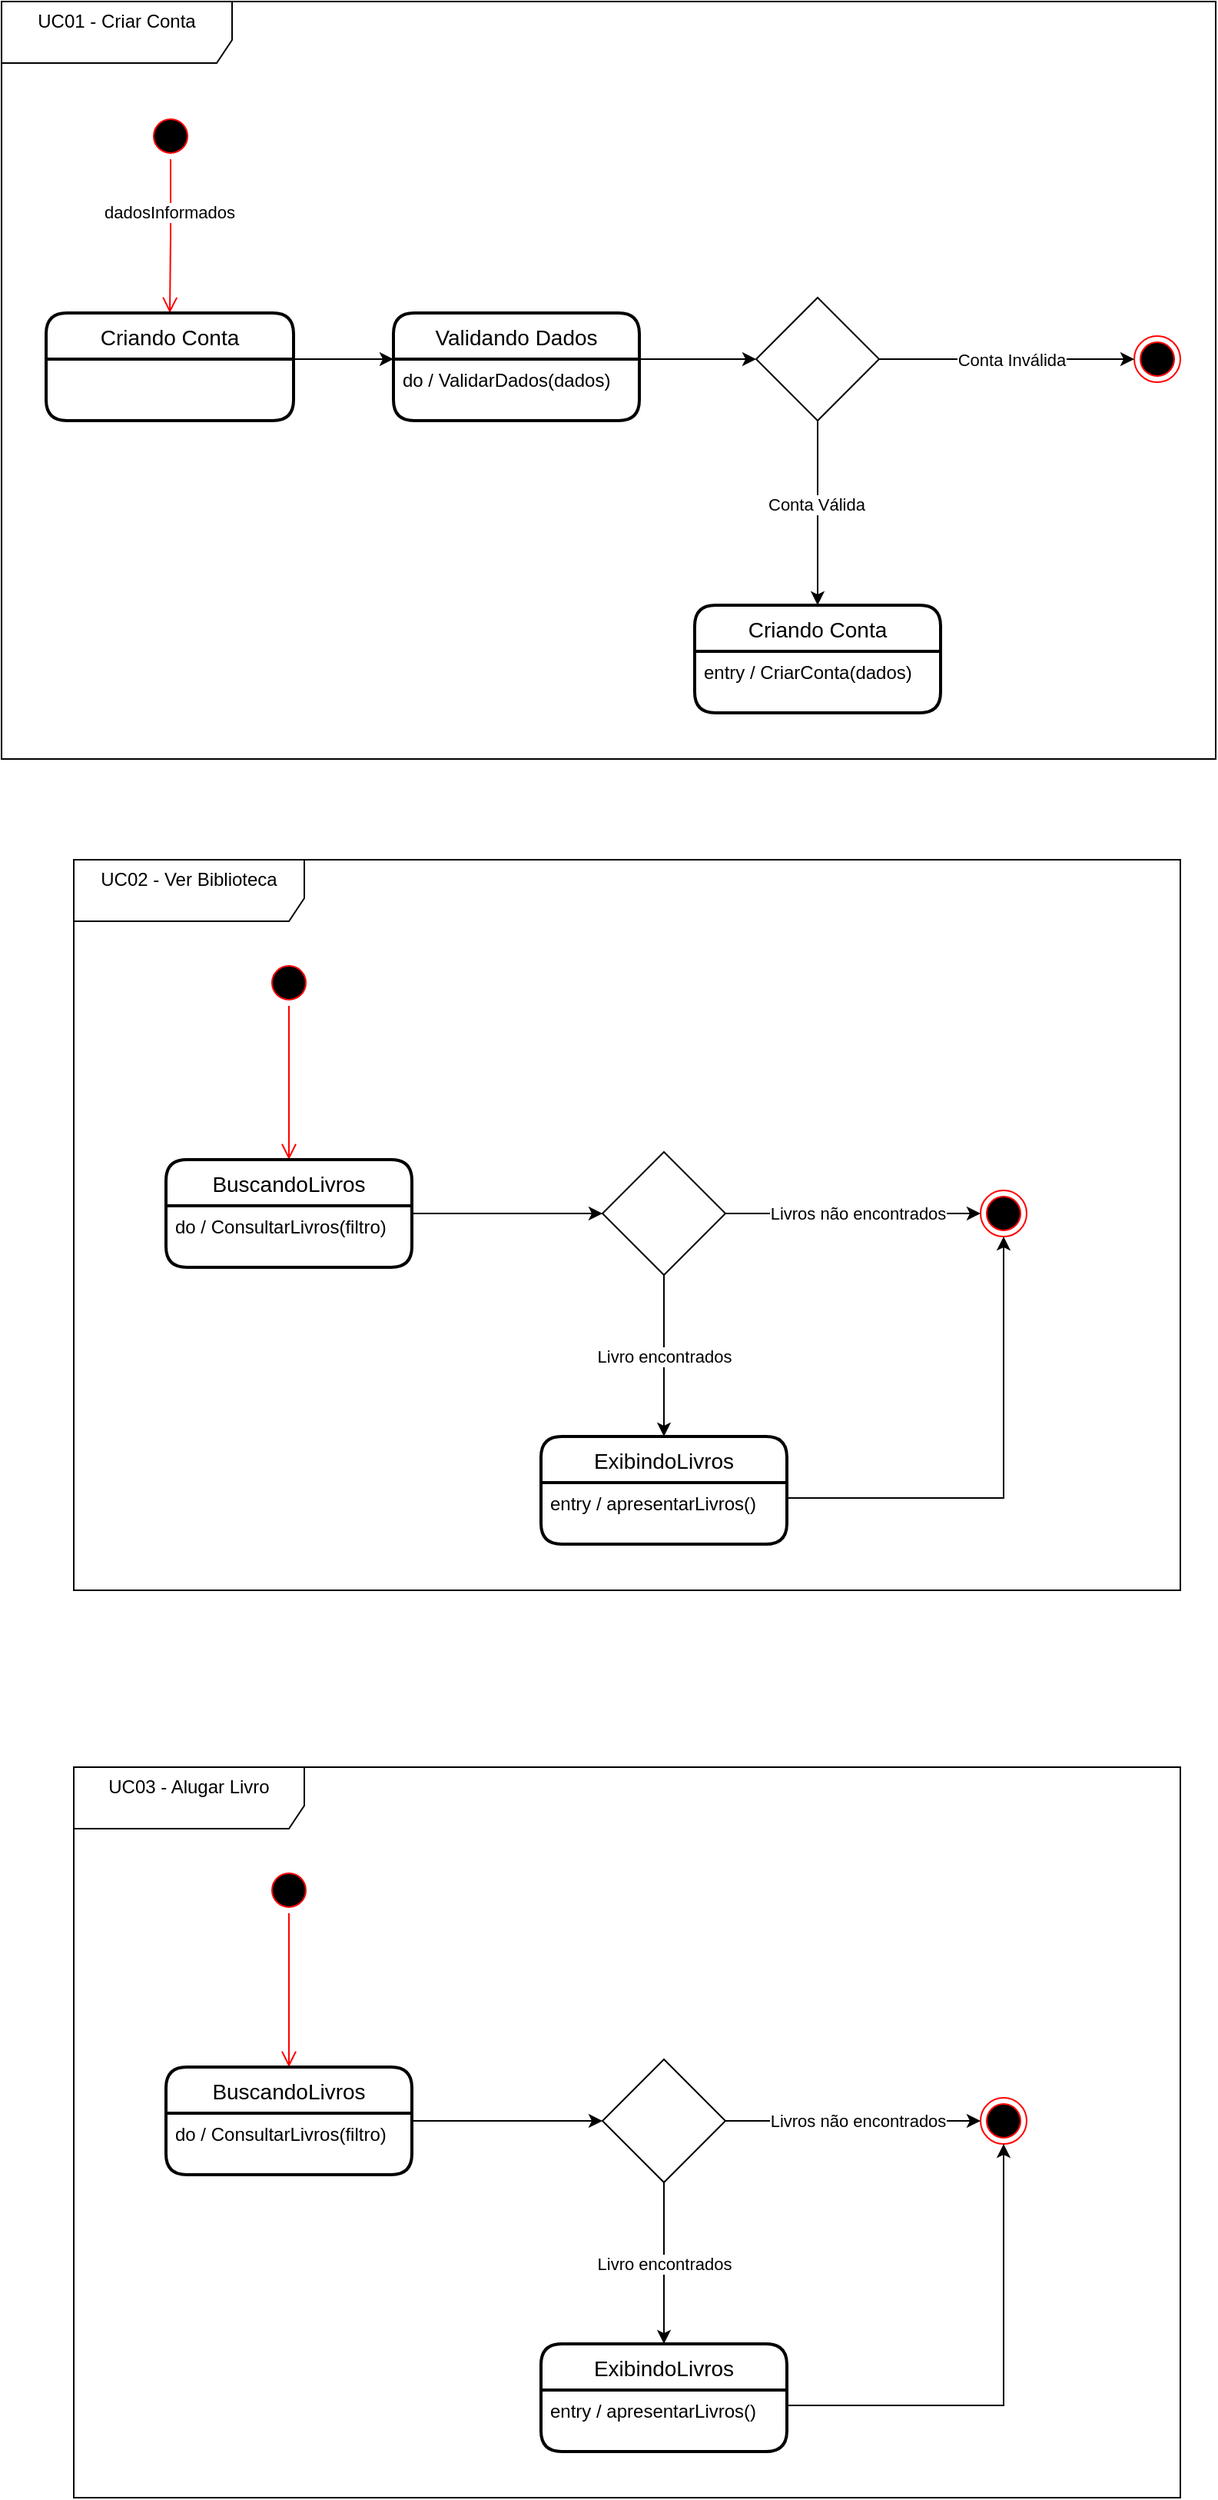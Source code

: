 <mxfile version="20.8.3" type="github">
  <diagram id="F2zN1XWDJCxbZWkZuF5S" name="Página-1">
    <mxGraphModel dx="689" dy="654" grid="1" gridSize="10" guides="1" tooltips="1" connect="1" arrows="1" fold="1" page="1" pageScale="1" pageWidth="827" pageHeight="1169" math="0" shadow="0">
      <root>
        <mxCell id="0" />
        <mxCell id="1" parent="0" />
        <mxCell id="l5w-JMVzP2Q6S9-00Q8j-19" value="&lt;div&gt;UC02 - Ver Biblioteca&lt;/div&gt;&lt;div&gt;&lt;br&gt;&lt;/div&gt;" style="shape=umlFrame;whiteSpace=wrap;html=1;width=150;height=40;" vertex="1" parent="1">
          <mxGeometry x="66" y="650" width="720" height="475" as="geometry" />
        </mxCell>
        <mxCell id="l5w-JMVzP2Q6S9-00Q8j-1" value="" style="ellipse;html=1;shape=startState;fillColor=#000000;strokeColor=#ff0000;" vertex="1" parent="1">
          <mxGeometry x="191" y="715" width="30" height="30" as="geometry" />
        </mxCell>
        <mxCell id="l5w-JMVzP2Q6S9-00Q8j-2" value="" style="edgeStyle=orthogonalEdgeStyle;html=1;verticalAlign=bottom;endArrow=open;endSize=8;strokeColor=#ff0000;rounded=0;entryX=0.5;entryY=0;entryDx=0;entryDy=0;" edge="1" source="l5w-JMVzP2Q6S9-00Q8j-1" parent="1" target="l5w-JMVzP2Q6S9-00Q8j-8">
          <mxGeometry relative="1" as="geometry">
            <mxPoint x="171" y="805" as="targetPoint" />
          </mxGeometry>
        </mxCell>
        <mxCell id="l5w-JMVzP2Q6S9-00Q8j-3" value="" style="ellipse;html=1;shape=endState;fillColor=#000000;strokeColor=#ff0000;" vertex="1" parent="1">
          <mxGeometry x="656" y="865" width="30" height="30" as="geometry" />
        </mxCell>
        <mxCell id="l5w-JMVzP2Q6S9-00Q8j-5" value="ExibindoLivros" style="swimlane;childLayout=stackLayout;horizontal=1;startSize=30;horizontalStack=0;rounded=1;fontSize=14;fontStyle=0;strokeWidth=2;resizeParent=0;resizeLast=1;shadow=0;dashed=0;align=center;" vertex="1" parent="1">
          <mxGeometry x="370" y="1025" width="160" height="70" as="geometry">
            <mxRectangle x="364" y="400" width="130" height="30" as="alternateBounds" />
          </mxGeometry>
        </mxCell>
        <mxCell id="l5w-JMVzP2Q6S9-00Q8j-6" value="entry / apresentarLivros()" style="align=left;strokeColor=none;fillColor=none;spacingLeft=4;fontSize=12;verticalAlign=top;resizable=0;rotatable=0;part=1;" vertex="1" parent="l5w-JMVzP2Q6S9-00Q8j-5">
          <mxGeometry y="30" width="160" height="40" as="geometry" />
        </mxCell>
        <mxCell id="l5w-JMVzP2Q6S9-00Q8j-11" value="Livro encontrados" style="edgeStyle=orthogonalEdgeStyle;rounded=0;orthogonalLoop=1;jettySize=auto;html=1;exitX=0.5;exitY=1;exitDx=0;exitDy=0;entryX=0.5;entryY=0;entryDx=0;entryDy=0;" edge="1" parent="1" source="l5w-JMVzP2Q6S9-00Q8j-7" target="l5w-JMVzP2Q6S9-00Q8j-5">
          <mxGeometry relative="1" as="geometry">
            <Array as="points">
              <mxPoint x="450" y="965" />
              <mxPoint x="450" y="965" />
            </Array>
          </mxGeometry>
        </mxCell>
        <mxCell id="l5w-JMVzP2Q6S9-00Q8j-12" style="edgeStyle=orthogonalEdgeStyle;rounded=0;orthogonalLoop=1;jettySize=auto;html=1;exitX=1;exitY=0.5;exitDx=0;exitDy=0;entryX=0;entryY=0.5;entryDx=0;entryDy=0;" edge="1" parent="1" source="l5w-JMVzP2Q6S9-00Q8j-7" target="l5w-JMVzP2Q6S9-00Q8j-3">
          <mxGeometry relative="1" as="geometry" />
        </mxCell>
        <mxCell id="l5w-JMVzP2Q6S9-00Q8j-13" value="Livros não encontrados" style="edgeLabel;html=1;align=center;verticalAlign=middle;resizable=0;points=[];" vertex="1" connectable="0" parent="l5w-JMVzP2Q6S9-00Q8j-12">
          <mxGeometry x="-0.241" y="-4" relative="1" as="geometry">
            <mxPoint x="23" y="-4" as="offset" />
          </mxGeometry>
        </mxCell>
        <mxCell id="l5w-JMVzP2Q6S9-00Q8j-7" value="" style="rhombus;whiteSpace=wrap;html=1;" vertex="1" parent="1">
          <mxGeometry x="410" y="840" width="80" height="80" as="geometry" />
        </mxCell>
        <mxCell id="l5w-JMVzP2Q6S9-00Q8j-10" style="edgeStyle=orthogonalEdgeStyle;rounded=0;orthogonalLoop=1;jettySize=auto;html=1;exitX=1;exitY=0.5;exitDx=0;exitDy=0;" edge="1" parent="1" source="l5w-JMVzP2Q6S9-00Q8j-8" target="l5w-JMVzP2Q6S9-00Q8j-7">
          <mxGeometry relative="1" as="geometry" />
        </mxCell>
        <mxCell id="l5w-JMVzP2Q6S9-00Q8j-8" value="BuscandoLivros" style="swimlane;childLayout=stackLayout;horizontal=1;startSize=30;horizontalStack=0;rounded=1;fontSize=14;fontStyle=0;strokeWidth=2;resizeParent=0;resizeLast=1;shadow=0;dashed=0;align=center;" vertex="1" parent="1">
          <mxGeometry x="126" y="845" width="160" height="70" as="geometry">
            <mxRectangle x="120" y="220" width="120" height="30" as="alternateBounds" />
          </mxGeometry>
        </mxCell>
        <mxCell id="l5w-JMVzP2Q6S9-00Q8j-9" value="do / ConsultarLivros(filtro)" style="align=left;strokeColor=none;fillColor=none;spacingLeft=4;fontSize=12;verticalAlign=top;resizable=0;rotatable=0;part=1;" vertex="1" parent="l5w-JMVzP2Q6S9-00Q8j-8">
          <mxGeometry y="30" width="160" height="40" as="geometry" />
        </mxCell>
        <mxCell id="l5w-JMVzP2Q6S9-00Q8j-15" style="edgeStyle=orthogonalEdgeStyle;rounded=0;orthogonalLoop=1;jettySize=auto;html=1;exitX=1;exitY=0.25;exitDx=0;exitDy=0;entryX=0.5;entryY=1;entryDx=0;entryDy=0;" edge="1" parent="1" source="l5w-JMVzP2Q6S9-00Q8j-6" target="l5w-JMVzP2Q6S9-00Q8j-3">
          <mxGeometry relative="1" as="geometry" />
        </mxCell>
        <mxCell id="l5w-JMVzP2Q6S9-00Q8j-20" value="" style="ellipse;html=1;shape=startState;fillColor=#000000;strokeColor=#ff0000;" vertex="1" parent="1">
          <mxGeometry x="114" y="164.5" width="30" height="30" as="geometry" />
        </mxCell>
        <mxCell id="l5w-JMVzP2Q6S9-00Q8j-21" value="" style="edgeStyle=orthogonalEdgeStyle;html=1;verticalAlign=bottom;endArrow=open;endSize=8;strokeColor=#ff0000;rounded=0;entryX=0.5;entryY=0;entryDx=0;entryDy=0;" edge="1" parent="1" source="l5w-JMVzP2Q6S9-00Q8j-20" target="l5w-JMVzP2Q6S9-00Q8j-30">
          <mxGeometry relative="1" as="geometry">
            <mxPoint x="94" y="254.5" as="targetPoint" />
          </mxGeometry>
        </mxCell>
        <mxCell id="l5w-JMVzP2Q6S9-00Q8j-34" value="dadosInformados" style="edgeLabel;html=1;align=center;verticalAlign=middle;resizable=0;points=[];" vertex="1" connectable="0" parent="l5w-JMVzP2Q6S9-00Q8j-21">
          <mxGeometry x="-0.316" y="-1" relative="1" as="geometry">
            <mxPoint as="offset" />
          </mxGeometry>
        </mxCell>
        <mxCell id="l5w-JMVzP2Q6S9-00Q8j-22" value="" style="ellipse;html=1;shape=endState;fillColor=#000000;strokeColor=#ff0000;" vertex="1" parent="1">
          <mxGeometry x="756" y="309.5" width="30" height="30" as="geometry" />
        </mxCell>
        <mxCell id="l5w-JMVzP2Q6S9-00Q8j-26" style="edgeStyle=orthogonalEdgeStyle;rounded=0;orthogonalLoop=1;jettySize=auto;html=1;exitX=1;exitY=0.5;exitDx=0;exitDy=0;entryX=0;entryY=0.5;entryDx=0;entryDy=0;" edge="1" parent="1" source="l5w-JMVzP2Q6S9-00Q8j-28" target="l5w-JMVzP2Q6S9-00Q8j-22">
          <mxGeometry relative="1" as="geometry" />
        </mxCell>
        <mxCell id="l5w-JMVzP2Q6S9-00Q8j-27" value="Conta Inválida" style="edgeLabel;html=1;align=center;verticalAlign=middle;resizable=0;points=[];" vertex="1" connectable="0" parent="l5w-JMVzP2Q6S9-00Q8j-26">
          <mxGeometry x="-0.241" y="-4" relative="1" as="geometry">
            <mxPoint x="23" y="-4" as="offset" />
          </mxGeometry>
        </mxCell>
        <mxCell id="l5w-JMVzP2Q6S9-00Q8j-38" style="edgeStyle=orthogonalEdgeStyle;rounded=0;orthogonalLoop=1;jettySize=auto;html=1;exitX=0.5;exitY=1;exitDx=0;exitDy=0;" edge="1" parent="1" source="l5w-JMVzP2Q6S9-00Q8j-28" target="l5w-JMVzP2Q6S9-00Q8j-35">
          <mxGeometry relative="1" as="geometry" />
        </mxCell>
        <mxCell id="l5w-JMVzP2Q6S9-00Q8j-45" value="&lt;div&gt;Conta Válida&lt;/div&gt;" style="edgeLabel;html=1;align=center;verticalAlign=middle;resizable=0;points=[];" vertex="1" connectable="0" parent="l5w-JMVzP2Q6S9-00Q8j-38">
          <mxGeometry x="-0.1" y="-1" relative="1" as="geometry">
            <mxPoint as="offset" />
          </mxGeometry>
        </mxCell>
        <mxCell id="l5w-JMVzP2Q6S9-00Q8j-28" value="" style="rhombus;whiteSpace=wrap;html=1;" vertex="1" parent="1">
          <mxGeometry x="510" y="284.5" width="80" height="80" as="geometry" />
        </mxCell>
        <mxCell id="l5w-JMVzP2Q6S9-00Q8j-30" value="Criando Conta" style="swimlane;childLayout=stackLayout;horizontal=1;startSize=30;horizontalStack=0;rounded=1;fontSize=14;fontStyle=0;strokeWidth=2;resizeParent=0;resizeLast=1;shadow=0;dashed=0;align=center;" vertex="1" parent="1">
          <mxGeometry x="48" y="294.5" width="161" height="70" as="geometry">
            <mxRectangle x="120" y="220" width="120" height="30" as="alternateBounds" />
          </mxGeometry>
        </mxCell>
        <mxCell id="l5w-JMVzP2Q6S9-00Q8j-35" value="Criando Conta" style="swimlane;childLayout=stackLayout;horizontal=1;startSize=30;horizontalStack=0;rounded=1;fontSize=14;fontStyle=0;strokeWidth=2;resizeParent=0;resizeLast=1;shadow=0;dashed=0;align=center;" vertex="1" parent="1">
          <mxGeometry x="470" y="484.5" width="160" height="70" as="geometry">
            <mxRectangle x="120" y="220" width="120" height="30" as="alternateBounds" />
          </mxGeometry>
        </mxCell>
        <mxCell id="l5w-JMVzP2Q6S9-00Q8j-36" value="entry / CriarConta(dados)" style="align=left;strokeColor=none;fillColor=none;spacingLeft=4;fontSize=12;verticalAlign=top;resizable=0;rotatable=0;part=1;" vertex="1" parent="l5w-JMVzP2Q6S9-00Q8j-35">
          <mxGeometry y="30" width="160" height="40" as="geometry" />
        </mxCell>
        <mxCell id="l5w-JMVzP2Q6S9-00Q8j-39" value="Validando Dados" style="swimlane;childLayout=stackLayout;horizontal=1;startSize=30;horizontalStack=0;rounded=1;fontSize=14;fontStyle=0;strokeWidth=2;resizeParent=0;resizeLast=1;shadow=0;dashed=0;align=center;" vertex="1" parent="1">
          <mxGeometry x="274" y="294.5" width="160" height="70" as="geometry">
            <mxRectangle x="120" y="220" width="120" height="30" as="alternateBounds" />
          </mxGeometry>
        </mxCell>
        <mxCell id="l5w-JMVzP2Q6S9-00Q8j-40" value="do / ValidarDados(dados)" style="align=left;strokeColor=none;fillColor=none;spacingLeft=4;fontSize=12;verticalAlign=top;resizable=0;rotatable=0;part=1;" vertex="1" parent="l5w-JMVzP2Q6S9-00Q8j-39">
          <mxGeometry y="30" width="160" height="40" as="geometry" />
        </mxCell>
        <mxCell id="l5w-JMVzP2Q6S9-00Q8j-43" style="edgeStyle=orthogonalEdgeStyle;rounded=0;orthogonalLoop=1;jettySize=auto;html=1;exitX=1;exitY=0;exitDx=0;exitDy=0;entryX=0;entryY=0;entryDx=0;entryDy=0;" edge="1" parent="1" target="l5w-JMVzP2Q6S9-00Q8j-40">
          <mxGeometry relative="1" as="geometry">
            <mxPoint x="209.0" y="324.5" as="sourcePoint" />
            <Array as="points">
              <mxPoint x="250" y="324.5" />
              <mxPoint x="250" y="324.5" />
            </Array>
          </mxGeometry>
        </mxCell>
        <mxCell id="l5w-JMVzP2Q6S9-00Q8j-44" style="rounded=0;orthogonalLoop=1;jettySize=auto;html=1;exitX=1;exitY=0;exitDx=0;exitDy=0;entryX=0;entryY=0.5;entryDx=0;entryDy=0;" edge="1" parent="1" source="l5w-JMVzP2Q6S9-00Q8j-40" target="l5w-JMVzP2Q6S9-00Q8j-28">
          <mxGeometry relative="1" as="geometry" />
        </mxCell>
        <mxCell id="l5w-JMVzP2Q6S9-00Q8j-47" value="&lt;div&gt;UC01 - Criar Conta&lt;br&gt;&lt;/div&gt;&lt;div&gt;&lt;br&gt;&lt;/div&gt;" style="shape=umlFrame;whiteSpace=wrap;html=1;width=150;height=40;" vertex="1" parent="1">
          <mxGeometry x="19" y="92" width="790" height="492.5" as="geometry" />
        </mxCell>
        <mxCell id="l5w-JMVzP2Q6S9-00Q8j-48" value="&lt;div&gt;UC03 - Alugar Livro&lt;br&gt;&lt;/div&gt;&lt;div&gt;&lt;br&gt;&lt;/div&gt;" style="shape=umlFrame;whiteSpace=wrap;html=1;width=150;height=40;" vertex="1" parent="1">
          <mxGeometry x="66" y="1240" width="720" height="475" as="geometry" />
        </mxCell>
        <mxCell id="l5w-JMVzP2Q6S9-00Q8j-49" value="" style="ellipse;html=1;shape=startState;fillColor=#000000;strokeColor=#ff0000;" vertex="1" parent="1">
          <mxGeometry x="191" y="1305" width="30" height="30" as="geometry" />
        </mxCell>
        <mxCell id="l5w-JMVzP2Q6S9-00Q8j-50" value="" style="edgeStyle=orthogonalEdgeStyle;html=1;verticalAlign=bottom;endArrow=open;endSize=8;strokeColor=#ff0000;rounded=0;entryX=0.5;entryY=0;entryDx=0;entryDy=0;" edge="1" parent="1" source="l5w-JMVzP2Q6S9-00Q8j-49" target="l5w-JMVzP2Q6S9-00Q8j-59">
          <mxGeometry relative="1" as="geometry">
            <mxPoint x="171" y="1395" as="targetPoint" />
          </mxGeometry>
        </mxCell>
        <mxCell id="l5w-JMVzP2Q6S9-00Q8j-51" value="" style="ellipse;html=1;shape=endState;fillColor=#000000;strokeColor=#ff0000;" vertex="1" parent="1">
          <mxGeometry x="656" y="1455" width="30" height="30" as="geometry" />
        </mxCell>
        <mxCell id="l5w-JMVzP2Q6S9-00Q8j-52" value="ExibindoLivros" style="swimlane;childLayout=stackLayout;horizontal=1;startSize=30;horizontalStack=0;rounded=1;fontSize=14;fontStyle=0;strokeWidth=2;resizeParent=0;resizeLast=1;shadow=0;dashed=0;align=center;" vertex="1" parent="1">
          <mxGeometry x="370" y="1615" width="160" height="70" as="geometry">
            <mxRectangle x="364" y="400" width="130" height="30" as="alternateBounds" />
          </mxGeometry>
        </mxCell>
        <mxCell id="l5w-JMVzP2Q6S9-00Q8j-53" value="entry / apresentarLivros()" style="align=left;strokeColor=none;fillColor=none;spacingLeft=4;fontSize=12;verticalAlign=top;resizable=0;rotatable=0;part=1;" vertex="1" parent="l5w-JMVzP2Q6S9-00Q8j-52">
          <mxGeometry y="30" width="160" height="40" as="geometry" />
        </mxCell>
        <mxCell id="l5w-JMVzP2Q6S9-00Q8j-54" value="Livro encontrados" style="edgeStyle=orthogonalEdgeStyle;rounded=0;orthogonalLoop=1;jettySize=auto;html=1;exitX=0.5;exitY=1;exitDx=0;exitDy=0;entryX=0.5;entryY=0;entryDx=0;entryDy=0;" edge="1" parent="1" source="l5w-JMVzP2Q6S9-00Q8j-57" target="l5w-JMVzP2Q6S9-00Q8j-52">
          <mxGeometry relative="1" as="geometry">
            <Array as="points">
              <mxPoint x="450" y="1555" />
              <mxPoint x="450" y="1555" />
            </Array>
          </mxGeometry>
        </mxCell>
        <mxCell id="l5w-JMVzP2Q6S9-00Q8j-55" style="edgeStyle=orthogonalEdgeStyle;rounded=0;orthogonalLoop=1;jettySize=auto;html=1;exitX=1;exitY=0.5;exitDx=0;exitDy=0;entryX=0;entryY=0.5;entryDx=0;entryDy=0;" edge="1" parent="1" source="l5w-JMVzP2Q6S9-00Q8j-57" target="l5w-JMVzP2Q6S9-00Q8j-51">
          <mxGeometry relative="1" as="geometry" />
        </mxCell>
        <mxCell id="l5w-JMVzP2Q6S9-00Q8j-56" value="Livros não encontrados" style="edgeLabel;html=1;align=center;verticalAlign=middle;resizable=0;points=[];" vertex="1" connectable="0" parent="l5w-JMVzP2Q6S9-00Q8j-55">
          <mxGeometry x="-0.241" y="-4" relative="1" as="geometry">
            <mxPoint x="23" y="-4" as="offset" />
          </mxGeometry>
        </mxCell>
        <mxCell id="l5w-JMVzP2Q6S9-00Q8j-57" value="" style="rhombus;whiteSpace=wrap;html=1;" vertex="1" parent="1">
          <mxGeometry x="410" y="1430" width="80" height="80" as="geometry" />
        </mxCell>
        <mxCell id="l5w-JMVzP2Q6S9-00Q8j-58" style="edgeStyle=orthogonalEdgeStyle;rounded=0;orthogonalLoop=1;jettySize=auto;html=1;exitX=1;exitY=0.5;exitDx=0;exitDy=0;" edge="1" parent="1" source="l5w-JMVzP2Q6S9-00Q8j-59" target="l5w-JMVzP2Q6S9-00Q8j-57">
          <mxGeometry relative="1" as="geometry" />
        </mxCell>
        <mxCell id="l5w-JMVzP2Q6S9-00Q8j-59" value="BuscandoLivros" style="swimlane;childLayout=stackLayout;horizontal=1;startSize=30;horizontalStack=0;rounded=1;fontSize=14;fontStyle=0;strokeWidth=2;resizeParent=0;resizeLast=1;shadow=0;dashed=0;align=center;" vertex="1" parent="1">
          <mxGeometry x="126" y="1435" width="160" height="70" as="geometry">
            <mxRectangle x="120" y="220" width="120" height="30" as="alternateBounds" />
          </mxGeometry>
        </mxCell>
        <mxCell id="l5w-JMVzP2Q6S9-00Q8j-60" value="do / ConsultarLivros(filtro)" style="align=left;strokeColor=none;fillColor=none;spacingLeft=4;fontSize=12;verticalAlign=top;resizable=0;rotatable=0;part=1;" vertex="1" parent="l5w-JMVzP2Q6S9-00Q8j-59">
          <mxGeometry y="30" width="160" height="40" as="geometry" />
        </mxCell>
        <mxCell id="l5w-JMVzP2Q6S9-00Q8j-61" style="edgeStyle=orthogonalEdgeStyle;rounded=0;orthogonalLoop=1;jettySize=auto;html=1;exitX=1;exitY=0.25;exitDx=0;exitDy=0;entryX=0.5;entryY=1;entryDx=0;entryDy=0;" edge="1" parent="1" source="l5w-JMVzP2Q6S9-00Q8j-53" target="l5w-JMVzP2Q6S9-00Q8j-51">
          <mxGeometry relative="1" as="geometry" />
        </mxCell>
      </root>
    </mxGraphModel>
  </diagram>
</mxfile>
